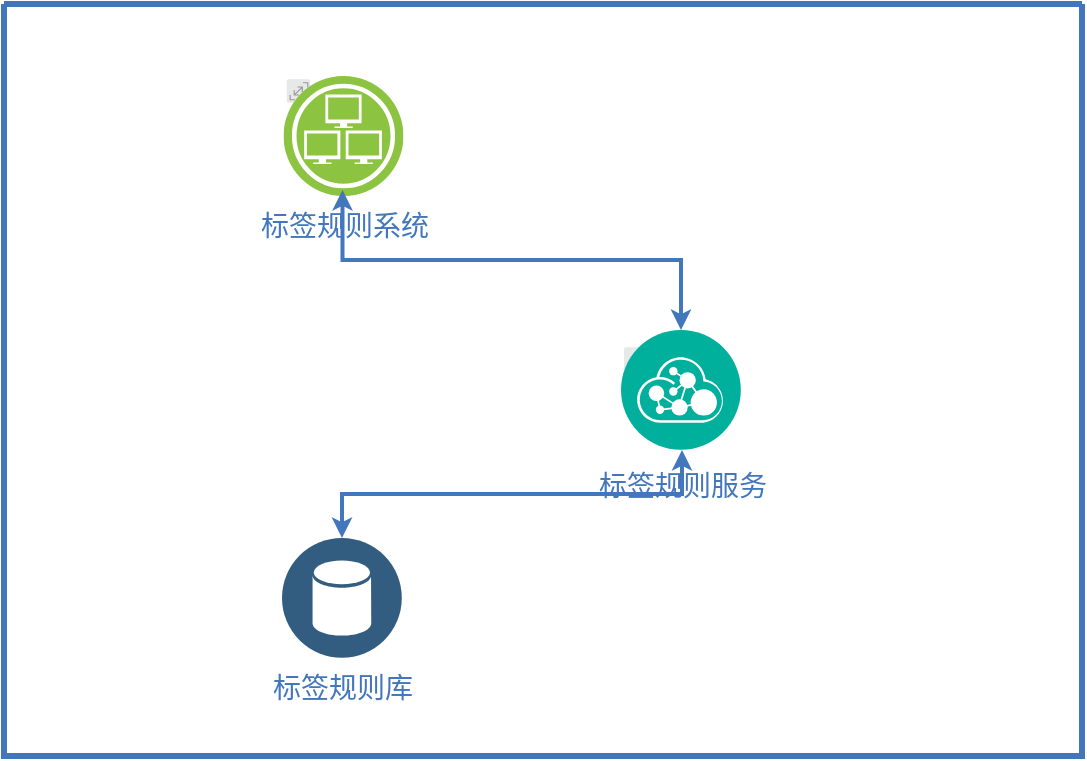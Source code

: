 <mxfile version="13.10.8" type="github">
  <diagram id="0d7cefc2-ccd6-e077-73ed-a8e48b0cddf6" name="Page-1">
    <mxGraphModel dx="1422" dy="745" grid="1" gridSize="10" guides="1" tooltips="1" connect="1" arrows="1" fold="1" page="1" pageScale="1" pageWidth="1169" pageHeight="827" background="#ffffff" math="0" shadow="0">
      <root>
        <mxCell id="0" />
        <mxCell id="1" parent="0" />
        <mxCell id="6dSQAqMlOGTboqSz_zC7-106" value="" style="swimlane;shadow=0;strokeColor=#4277BB;fillColor=#ffffff;fontColor=#4277BB;align=right;startSize=0;collapsible=0;strokeWidth=3;" vertex="1" parent="1">
          <mxGeometry x="140" y="120" width="539" height="376" as="geometry" />
        </mxCell>
        <mxCell id="6dSQAqMlOGTboqSz_zC7-140" value="标签规则库" style="aspect=fixed;perimeter=ellipsePerimeter;html=1;align=center;shadow=0;dashed=0;image;image=img/lib/ibm/data/data_services.svg;rounded=1;labelBackgroundColor=#ffffff;strokeColor=#666666;strokeWidth=3;fillColor=#C2952D;gradientColor=none;fontSize=14;fontColor=#4277BB;" vertex="1" parent="6dSQAqMlOGTboqSz_zC7-106">
          <mxGeometry x="139" y="267" width="60" height="60" as="geometry" />
        </mxCell>
        <mxCell id="6dSQAqMlOGTboqSz_zC7-145" value="标签规则系统" style="group;fontSize=14;fontColor=#4277BB;labelPosition=center;verticalLabelPosition=bottom;align=center;verticalAlign=top;labelBackgroundColor=#ffffff;rotation=0;" vertex="1" connectable="0" parent="6dSQAqMlOGTboqSz_zC7-106">
          <mxGeometry x="141.25" y="36" width="58.5" height="60" as="geometry" />
        </mxCell>
        <mxCell id="6dSQAqMlOGTboqSz_zC7-146" value="" style="aspect=fixed;perimeter=ellipsePerimeter;html=1;align=center;shadow=0;dashed=0;image;image=img/lib/ibm/miscellaneous/scalable.svg;rounded=1;labelBackgroundColor=none;strokeColor=#666666;strokeWidth=3;fillColor=#C2952D;gradientColor=none;fontSize=14;fontColor=#4277BB;" vertex="1" parent="6dSQAqMlOGTboqSz_zC7-145">
          <mxGeometry width="12" height="15" as="geometry" />
        </mxCell>
        <mxCell id="6dSQAqMlOGTboqSz_zC7-147" value="" style="aspect=fixed;perimeter=ellipsePerimeter;html=1;align=center;shadow=0;dashed=0;fontColor=#4277BB;labelBackgroundColor=#ffffff;fontSize=12;spacingTop=3;image;image=img/lib/ibm/infrastructure/infrastructure_services.svg;" vertex="1" parent="6dSQAqMlOGTboqSz_zC7-145">
          <mxGeometry x="-1.5" width="60" height="60" as="geometry" />
        </mxCell>
        <mxCell id="6dSQAqMlOGTboqSz_zC7-148" style="edgeStyle=elbowEdgeStyle;rounded=0;elbow=vertical;html=1;labelBackgroundColor=#ffffff;startArrow=classic;startFill=1;startSize=4;endArrow=classic;endFill=1;endSize=4;jettySize=auto;orthogonalLoop=1;strokeColor=#4277BB;strokeWidth=2;fontSize=14;fontColor=#4277BB;entryX=0.5;entryY=0;entryDx=0;entryDy=0;" edge="1" parent="6dSQAqMlOGTboqSz_zC7-145" target="6dSQAqMlOGTboqSz_zC7-143">
          <mxGeometry relative="1" as="geometry">
            <mxPoint x="28" y="57" as="sourcePoint" />
            <mxPoint x="28" y="142" as="targetPoint" />
          </mxGeometry>
        </mxCell>
        <mxCell id="6dSQAqMlOGTboqSz_zC7-141" value="" style="group;fontSize=14;fontColor=#4277BB;labelBackgroundColor=#ffffff;" vertex="1" connectable="0" parent="6dSQAqMlOGTboqSz_zC7-106">
          <mxGeometry x="310" y="170" width="58.5" height="60" as="geometry" />
        </mxCell>
        <mxCell id="6dSQAqMlOGTboqSz_zC7-142" value="" style="aspect=fixed;perimeter=ellipsePerimeter;html=1;align=center;shadow=0;dashed=0;image;image=img/lib/ibm/miscellaneous/scalable.svg;rounded=1;labelBackgroundColor=none;strokeColor=#666666;strokeWidth=3;fillColor=#C2952D;gradientColor=none;fontSize=14;fontColor=#4277BB;" vertex="1" parent="6dSQAqMlOGTboqSz_zC7-141">
          <mxGeometry width="12" height="15" as="geometry" />
        </mxCell>
        <mxCell id="6dSQAqMlOGTboqSz_zC7-143" value="标签规则服务" style="aspect=fixed;perimeter=ellipsePerimeter;html=1;align=center;shadow=0;dashed=0;image;image=img/lib/ibm/management/api_management.svg;rounded=1;labelBackgroundColor=#ffffff;strokeColor=#666666;strokeWidth=3;fillColor=#C2952D;gradientColor=none;fontSize=14;fontColor=#4277BB;spacingTop=3;" vertex="1" parent="6dSQAqMlOGTboqSz_zC7-141">
          <mxGeometry x="-1.5" y="-7" width="60" height="60" as="geometry" />
        </mxCell>
        <mxCell id="6dSQAqMlOGTboqSz_zC7-144" style="edgeStyle=elbowEdgeStyle;rounded=0;elbow=vertical;html=1;labelBackgroundColor=#ffffff;startArrow=classic;startFill=1;startSize=4;endArrow=classic;endFill=1;endSize=4;jettySize=auto;orthogonalLoop=1;strokeColor=#4277BB;strokeWidth=2;fontSize=14;fontColor=#4277BB;entryX=0.5;entryY=0;entryDx=0;entryDy=0;" edge="1" parent="6dSQAqMlOGTboqSz_zC7-141" target="6dSQAqMlOGTboqSz_zC7-140">
          <mxGeometry relative="1" as="geometry">
            <mxPoint x="29" y="53" as="sourcePoint" />
            <mxPoint x="28.75" y="109" as="targetPoint" />
          </mxGeometry>
        </mxCell>
      </root>
    </mxGraphModel>
  </diagram>
</mxfile>
